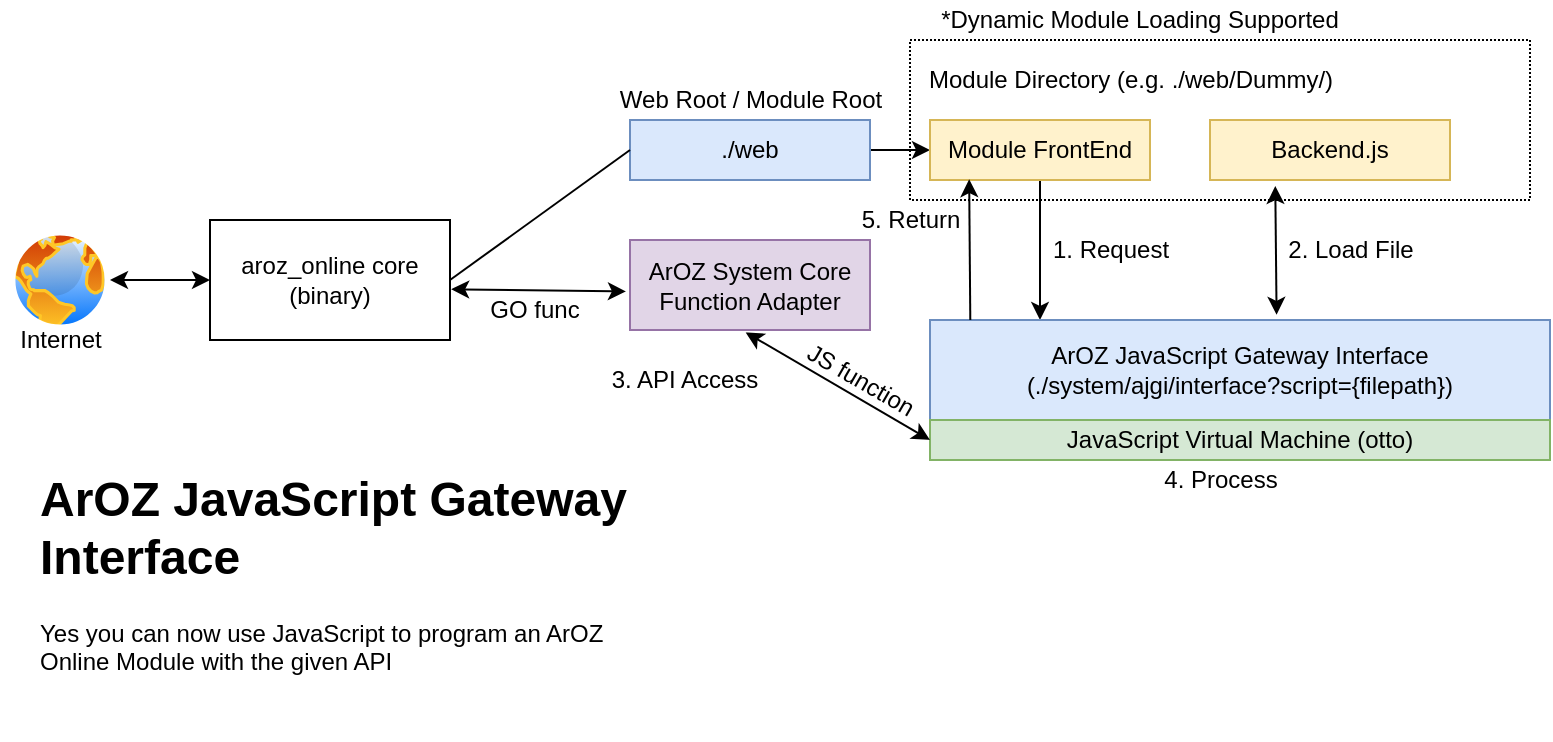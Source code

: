 <mxfile version="12.4.2" type="device" pages="1"><diagram id="S5rgFjpgT8vPxaaXjpGm" name="Page-1"><mxGraphModel dx="982" dy="397" grid="1" gridSize="10" guides="1" tooltips="1" connect="1" arrows="1" fold="1" page="1" pageScale="1" pageWidth="827" pageHeight="1169" math="0" shadow="0"><root><mxCell id="0"/><mxCell id="1" parent="0"/><mxCell id="nofDrk1jkc1nMMTusTkw-50" value="" style="rounded=0;whiteSpace=wrap;html=1;dashed=1;dashPattern=1 1;" vertex="1" parent="1"><mxGeometry x="480" y="160" width="310" height="80" as="geometry"/></mxCell><mxCell id="nofDrk1jkc1nMMTusTkw-1" value="aroz_online core&lt;br&gt;(binary)" style="rounded=0;whiteSpace=wrap;html=1;" vertex="1" parent="1"><mxGeometry x="130" y="250" width="120" height="60" as="geometry"/></mxCell><mxCell id="nofDrk1jkc1nMMTusTkw-34" style="edgeStyle=orthogonalEdgeStyle;rounded=0;orthogonalLoop=1;jettySize=auto;html=1;entryX=0;entryY=0.5;entryDx=0;entryDy=0;" edge="1" parent="1" source="nofDrk1jkc1nMMTusTkw-2" target="nofDrk1jkc1nMMTusTkw-33"><mxGeometry relative="1" as="geometry"/></mxCell><mxCell id="nofDrk1jkc1nMMTusTkw-2" value="./web" style="rounded=0;whiteSpace=wrap;html=1;fillColor=#dae8fc;strokeColor=#6c8ebf;" vertex="1" parent="1"><mxGeometry x="340" y="200" width="120" height="30" as="geometry"/></mxCell><mxCell id="nofDrk1jkc1nMMTusTkw-8" value="" style="endArrow=none;html=1;exitX=1;exitY=0.5;exitDx=0;exitDy=0;entryX=0;entryY=0.5;entryDx=0;entryDy=0;" edge="1" parent="1" source="nofDrk1jkc1nMMTusTkw-1" target="nofDrk1jkc1nMMTusTkw-2"><mxGeometry width="50" height="50" relative="1" as="geometry"><mxPoint x="260" y="290" as="sourcePoint"/><mxPoint x="350" y="185" as="targetPoint"/></mxGeometry></mxCell><mxCell id="nofDrk1jkc1nMMTusTkw-27" value="&lt;h1&gt;ArOZ JavaScript Gateway Interface&lt;/h1&gt;&lt;p&gt;Yes you can now use JavaScript to program an ArOZ Online Module with the given API&lt;br&gt;&lt;/p&gt;" style="text;html=1;strokeColor=none;fillColor=none;spacing=5;spacingTop=-20;whiteSpace=wrap;overflow=hidden;rounded=0;" vertex="1" parent="1"><mxGeometry x="40" y="370" width="320" height="140" as="geometry"/></mxCell><mxCell id="nofDrk1jkc1nMMTusTkw-28" value="" style="endArrow=classic;startArrow=classic;html=1;entryX=0;entryY=0.5;entryDx=0;entryDy=0;" edge="1" parent="1" target="nofDrk1jkc1nMMTusTkw-1"><mxGeometry width="50" height="50" relative="1" as="geometry"><mxPoint x="80" y="280" as="sourcePoint"/><mxPoint x="80" y="290" as="targetPoint"/></mxGeometry></mxCell><mxCell id="nofDrk1jkc1nMMTusTkw-29" value="" style="aspect=fixed;perimeter=ellipsePerimeter;html=1;align=center;shadow=0;dashed=0;spacingTop=3;image;image=img/lib/active_directory/internet_globe.svg;" vertex="1" parent="1"><mxGeometry x="30" y="255" width="50" height="50" as="geometry"/></mxCell><mxCell id="nofDrk1jkc1nMMTusTkw-30" value="Internet" style="text;html=1;align=center;verticalAlign=middle;resizable=0;points=[];;autosize=1;" vertex="1" parent="1"><mxGeometry x="25" y="300" width="60" height="20" as="geometry"/></mxCell><mxCell id="nofDrk1jkc1nMMTusTkw-49" style="edgeStyle=orthogonalEdgeStyle;rounded=0;orthogonalLoop=1;jettySize=auto;html=1;" edge="1" parent="1" source="nofDrk1jkc1nMMTusTkw-33"><mxGeometry relative="1" as="geometry"><mxPoint x="545" y="300" as="targetPoint"/></mxGeometry></mxCell><mxCell id="nofDrk1jkc1nMMTusTkw-33" value="Module FrontEnd" style="rounded=0;whiteSpace=wrap;html=1;fillColor=#fff2cc;strokeColor=#d6b656;" vertex="1" parent="1"><mxGeometry x="490" y="200" width="110" height="30" as="geometry"/></mxCell><mxCell id="nofDrk1jkc1nMMTusTkw-35" value="Backend.js" style="rounded=0;whiteSpace=wrap;html=1;fillColor=#fff2cc;strokeColor=#d6b656;" vertex="1" parent="1"><mxGeometry x="630" y="200" width="120" height="30" as="geometry"/></mxCell><mxCell id="nofDrk1jkc1nMMTusTkw-38" value="ArOZ JavaScript Gateway Interface&lt;br&gt;(./system/ajgi/interface?script={filepath})" style="rounded=0;whiteSpace=wrap;html=1;fillColor=#dae8fc;strokeColor=#6c8ebf;" vertex="1" parent="1"><mxGeometry x="490" y="300" width="310" height="50" as="geometry"/></mxCell><mxCell id="nofDrk1jkc1nMMTusTkw-39" value="JavaScript Virtual Machine (otto)" style="rounded=0;whiteSpace=wrap;html=1;fillColor=#d5e8d4;strokeColor=#82b366;" vertex="1" parent="1"><mxGeometry x="490" y="350" width="310" height="20" as="geometry"/></mxCell><mxCell id="nofDrk1jkc1nMMTusTkw-42" value="2. Load File" style="text;html=1;align=center;verticalAlign=middle;resizable=0;points=[];;autosize=1;" vertex="1" parent="1"><mxGeometry x="660" y="255" width="80" height="20" as="geometry"/></mxCell><mxCell id="nofDrk1jkc1nMMTusTkw-47" value="1. Request" style="text;html=1;align=center;verticalAlign=middle;resizable=0;points=[];;autosize=1;" vertex="1" parent="1"><mxGeometry x="545" y="255" width="70" height="20" as="geometry"/></mxCell><mxCell id="nofDrk1jkc1nMMTusTkw-48" value="" style="endArrow=classic;startArrow=classic;html=1;entryX=0.272;entryY=1.1;entryDx=0;entryDy=0;entryPerimeter=0;exitX=0.559;exitY=-0.052;exitDx=0;exitDy=0;exitPerimeter=0;" edge="1" parent="1" source="nofDrk1jkc1nMMTusTkw-38" target="nofDrk1jkc1nMMTusTkw-35"><mxGeometry width="50" height="50" relative="1" as="geometry"><mxPoint x="570" y="310" as="sourcePoint"/><mxPoint x="620" y="260" as="targetPoint"/></mxGeometry></mxCell><mxCell id="nofDrk1jkc1nMMTusTkw-51" value="Module Directory (e.g. ./web/Dummy/)" style="text;html=1;align=center;verticalAlign=middle;resizable=0;points=[];;autosize=1;" vertex="1" parent="1"><mxGeometry x="480" y="170" width="220" height="20" as="geometry"/></mxCell><mxCell id="nofDrk1jkc1nMMTusTkw-55" value="ArOZ System Core Function Adapter" style="rounded=0;whiteSpace=wrap;html=1;fillColor=#e1d5e7;strokeColor=#9673a6;" vertex="1" parent="1"><mxGeometry x="340" y="260" width="120" height="45" as="geometry"/></mxCell><mxCell id="nofDrk1jkc1nMMTusTkw-56" value="" style="endArrow=classic;startArrow=classic;html=1;exitX=0.482;exitY=1.027;exitDx=0;exitDy=0;entryX=0;entryY=0.5;entryDx=0;entryDy=0;exitPerimeter=0;" edge="1" parent="1" source="nofDrk1jkc1nMMTusTkw-55" target="nofDrk1jkc1nMMTusTkw-39"><mxGeometry width="50" height="50" relative="1" as="geometry"><mxPoint x="340" y="420" as="sourcePoint"/><mxPoint x="390" y="370" as="targetPoint"/></mxGeometry></mxCell><mxCell id="nofDrk1jkc1nMMTusTkw-57" value="" style="endArrow=classic;startArrow=classic;html=1;entryX=1.005;entryY=0.577;entryDx=0;entryDy=0;entryPerimeter=0;exitX=-0.017;exitY=0.571;exitDx=0;exitDy=0;exitPerimeter=0;" edge="1" parent="1" source="nofDrk1jkc1nMMTusTkw-55" target="nofDrk1jkc1nMMTusTkw-1"><mxGeometry width="50" height="50" relative="1" as="geometry"><mxPoint x="270" y="380" as="sourcePoint"/><mxPoint x="320" y="330" as="targetPoint"/></mxGeometry></mxCell><mxCell id="nofDrk1jkc1nMMTusTkw-58" value="" style="endArrow=classic;html=1;exitX=0.065;exitY=0;exitDx=0;exitDy=0;exitPerimeter=0;entryX=0.178;entryY=0.987;entryDx=0;entryDy=0;entryPerimeter=0;" edge="1" parent="1" source="nofDrk1jkc1nMMTusTkw-38" target="nofDrk1jkc1nMMTusTkw-33"><mxGeometry width="50" height="50" relative="1" as="geometry"><mxPoint x="460" y="307.5" as="sourcePoint"/><mxPoint x="510" y="250" as="targetPoint"/></mxGeometry></mxCell><mxCell id="nofDrk1jkc1nMMTusTkw-59" value="3. API Access" style="text;html=1;align=center;verticalAlign=middle;resizable=0;points=[];;autosize=1;" vertex="1" parent="1"><mxGeometry x="322" y="320" width="90" height="20" as="geometry"/></mxCell><mxCell id="nofDrk1jkc1nMMTusTkw-60" value="4. Process" style="text;html=1;align=center;verticalAlign=middle;resizable=0;points=[];;autosize=1;" vertex="1" parent="1"><mxGeometry x="600" y="370" width="70" height="20" as="geometry"/></mxCell><mxCell id="nofDrk1jkc1nMMTusTkw-61" value="5. Return" style="text;html=1;align=center;verticalAlign=middle;resizable=0;points=[];;autosize=1;" vertex="1" parent="1"><mxGeometry x="450" y="240" width="60" height="20" as="geometry"/></mxCell><mxCell id="nofDrk1jkc1nMMTusTkw-62" value="GO func" style="text;html=1;align=center;verticalAlign=middle;resizable=0;points=[];;autosize=1;" vertex="1" parent="1"><mxGeometry x="262" y="285" width="60" height="20" as="geometry"/></mxCell><mxCell id="nofDrk1jkc1nMMTusTkw-63" value="JS function" style="text;html=1;align=center;verticalAlign=middle;resizable=0;points=[];;autosize=1;rotation=30;" vertex="1" parent="1"><mxGeometry x="420" y="320" width="70" height="20" as="geometry"/></mxCell><mxCell id="nofDrk1jkc1nMMTusTkw-64" value="Web Root / Module Root" style="text;html=1;align=center;verticalAlign=middle;resizable=0;points=[];;autosize=1;" vertex="1" parent="1"><mxGeometry x="325" y="180" width="150" height="20" as="geometry"/></mxCell><mxCell id="nofDrk1jkc1nMMTusTkw-65" value="*Dynamic Module Loading Supported" style="text;html=1;strokeColor=none;fillColor=none;align=center;verticalAlign=middle;whiteSpace=wrap;rounded=0;" vertex="1" parent="1"><mxGeometry x="480" y="140" width="230" height="20" as="geometry"/></mxCell></root></mxGraphModel></diagram></mxfile>
